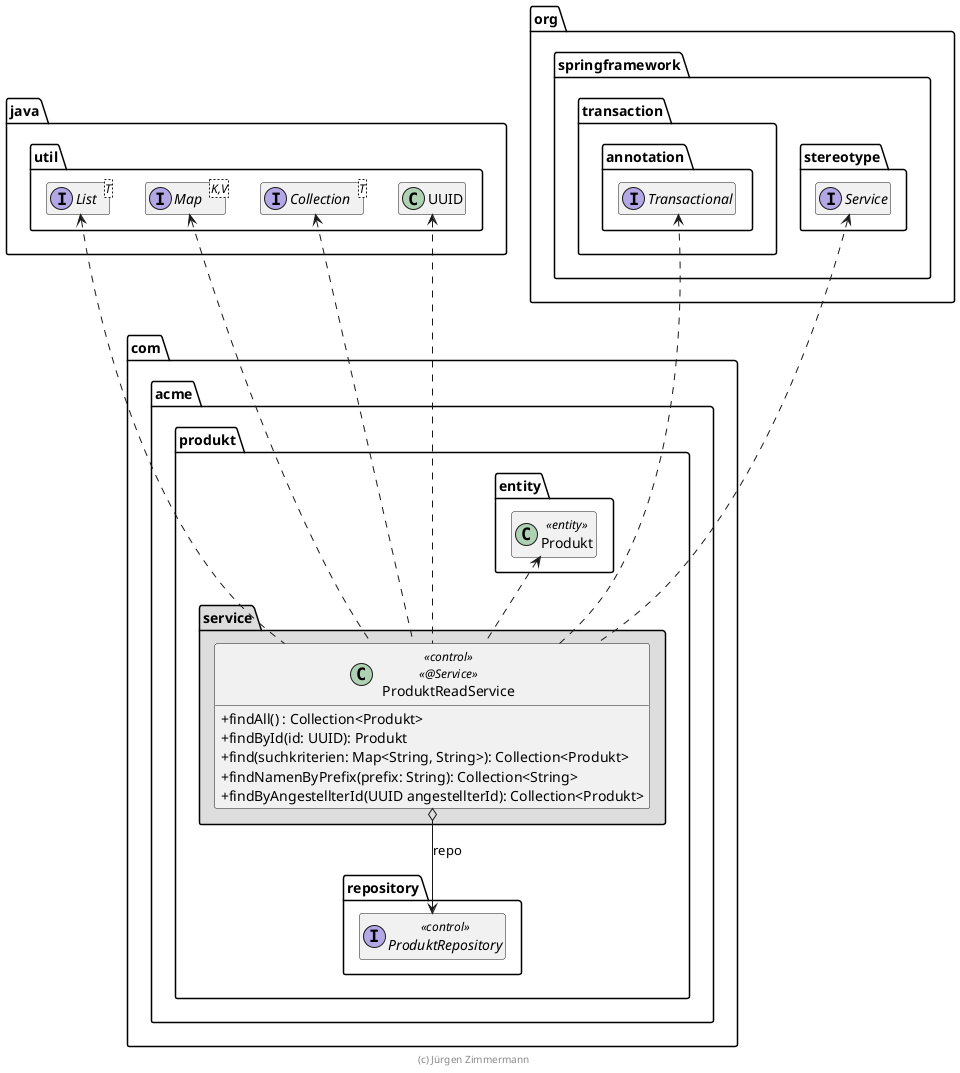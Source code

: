 ' Copyright (C) 2019 - present Juergen Zimmermann, Hochschule Karlsruhe
'
' This program is free software: you can redistribute it and/or modify
' it under the terms of the GNU General Public License as published by
' the Free Software Foundation, either version 3 of the License, or
' (at your option) any later version.
'
' This program is distributed in the hope that it will be useful,
' but WITHOUT ANY WARRANTY; without even the implied warranty of
' MERCHANTABILITY or FITNESS FOR A PARTICULAR PURPOSE.  See the
' GNU General Public License for more details.
'
' You should have received a copy of the GNU General Public License
' along with this program.  If not, see <https://www.gnu.org/licenses/>.
@startuml ProduktReadService

skinparam classAttributeIconSize 0

package java.util {
    interface Collection<T>
    interface Map<K,V>
    interface List<T>
    class UUID
}

package org.springframework {
    package stereotype {
        interface Service
    }

    package transaction.annotation {
            interface Transactional
        }
}

package com.acme.produkt {
    package entity {
        class Produkt << entity >>

        Produkt .up[hidden].> UUID
        Produkt .up[hidden].> Service
        Produkt .up[hidden].> Transactional
    }

    package repository {
        interface ProduktRepository << control >>
    }

    package service #DDDDDD {
        class ProduktReadService << control >> << @Service >> {
            + findAll() : Collection<Produkt>
            + findById(id: UUID): Produkt
            + find(suchkriterien: Map<String, String>): Collection<Produkt>
            + findNamenByPrefix(prefix: String): Collection<String>
            + findByAngestellterId(UUID angestellterId): Collection<Produkt>
        }

        ProduktReadService o--> ProduktRepository : repo
        ProduktReadService .up.> Produkt
        ProduktReadService .up.> UUID
        ProduktReadService .up.> List
        ProduktReadService .up.> Collection
        ProduktReadService .up.> Service
        ProduktReadService .up.> Map
        ProduktReadService ..> Transactional
    }
}

hide empty members

footer (c) Jürgen Zimmermann

@enduml
